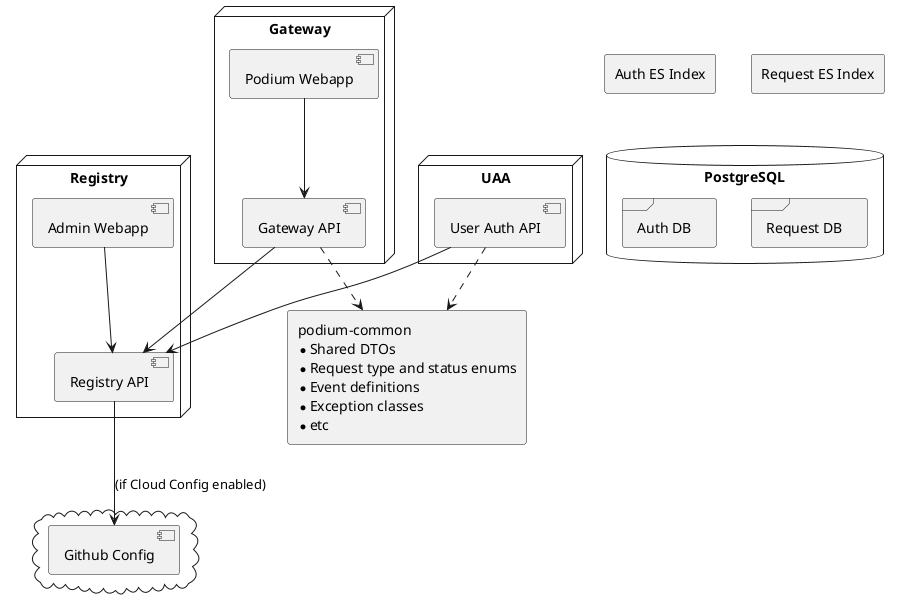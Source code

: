 @startuml
node "Registry" {
  [Registry API]
  [Admin Webapp] --> [Registry API]
}

node "UAA" {
  [User Auth API] --> [Registry API]
}

node "Gateway" {
  [Gateway API] --> [Registry API]
  [Podium Webapp] --> [Gateway API]
}

cloud {
  [Github Config]
  [Registry API] --> [Github Config] : (if Cloud Config enabled)
}

rectangle Common [
  podium-common
  * Shared DTOs
  * Request type and status enums
  * Event definitions
  * Exception classes
  * etc
]

[Gateway API] ..> Common
[User Auth API] ..> Common


database "PostgreSQL" {
  frame "Auth DB" as AuthDB {
  }
  frame "Request DB" as RequestDB {
  }
}

rectangle "Auth ES Index" as AuthES
AuthES -[hidden]-> AuthDB
rectangle "Request ES Index" as RequestES
RequestES -[hidden]-> RequestDB

@enduml
